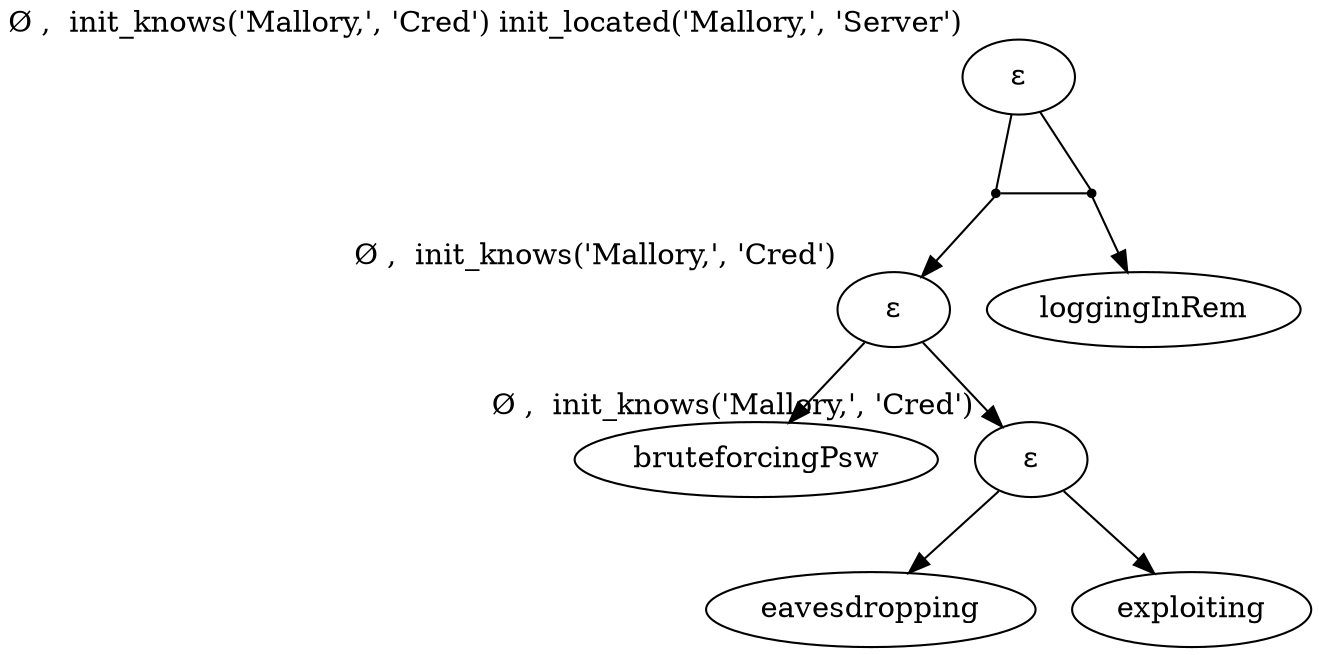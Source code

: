 // Bin Tree
digraph {
	Eps1 [label="ε" xlabel="Ø ,  init_knows('Mallory,', 'Cred') init_located('Mallory,', 'Server')"]
	Eps2 [label="ε" xlabel="Ø ,  init_knows('Mallory,', 'Cred')"]
	bruteforcingPsw [label=bruteforcingPsw xlabel=""]
	Eps2 -> bruteforcingPsw
	Eps3 [label="ε" xlabel="Ø ,  init_knows('Mallory,', 'Cred')"]
	eavesdropping [label=eavesdropping xlabel=""]
	Eps3 -> eavesdropping
	exploiting [label=exploiting xlabel=""]
	Eps3 -> exploiting
	Eps2 -> Eps3
	"SAND1,0" [label="" shape=point]
	Eps1 -> "SAND1,0" [arrowhead=none]
	"SAND1,0" -> Eps2
	"SAND1,0" -> "SAND1,1" [arrowhead=none constraint=false]
	loggingInRem [label=loggingInRem xlabel=""]
	"SAND1,1" [label="" shape=point]
	Eps1 -> "SAND1,1" [arrowhead=none]
	"SAND1,1" -> loggingInRem
}
